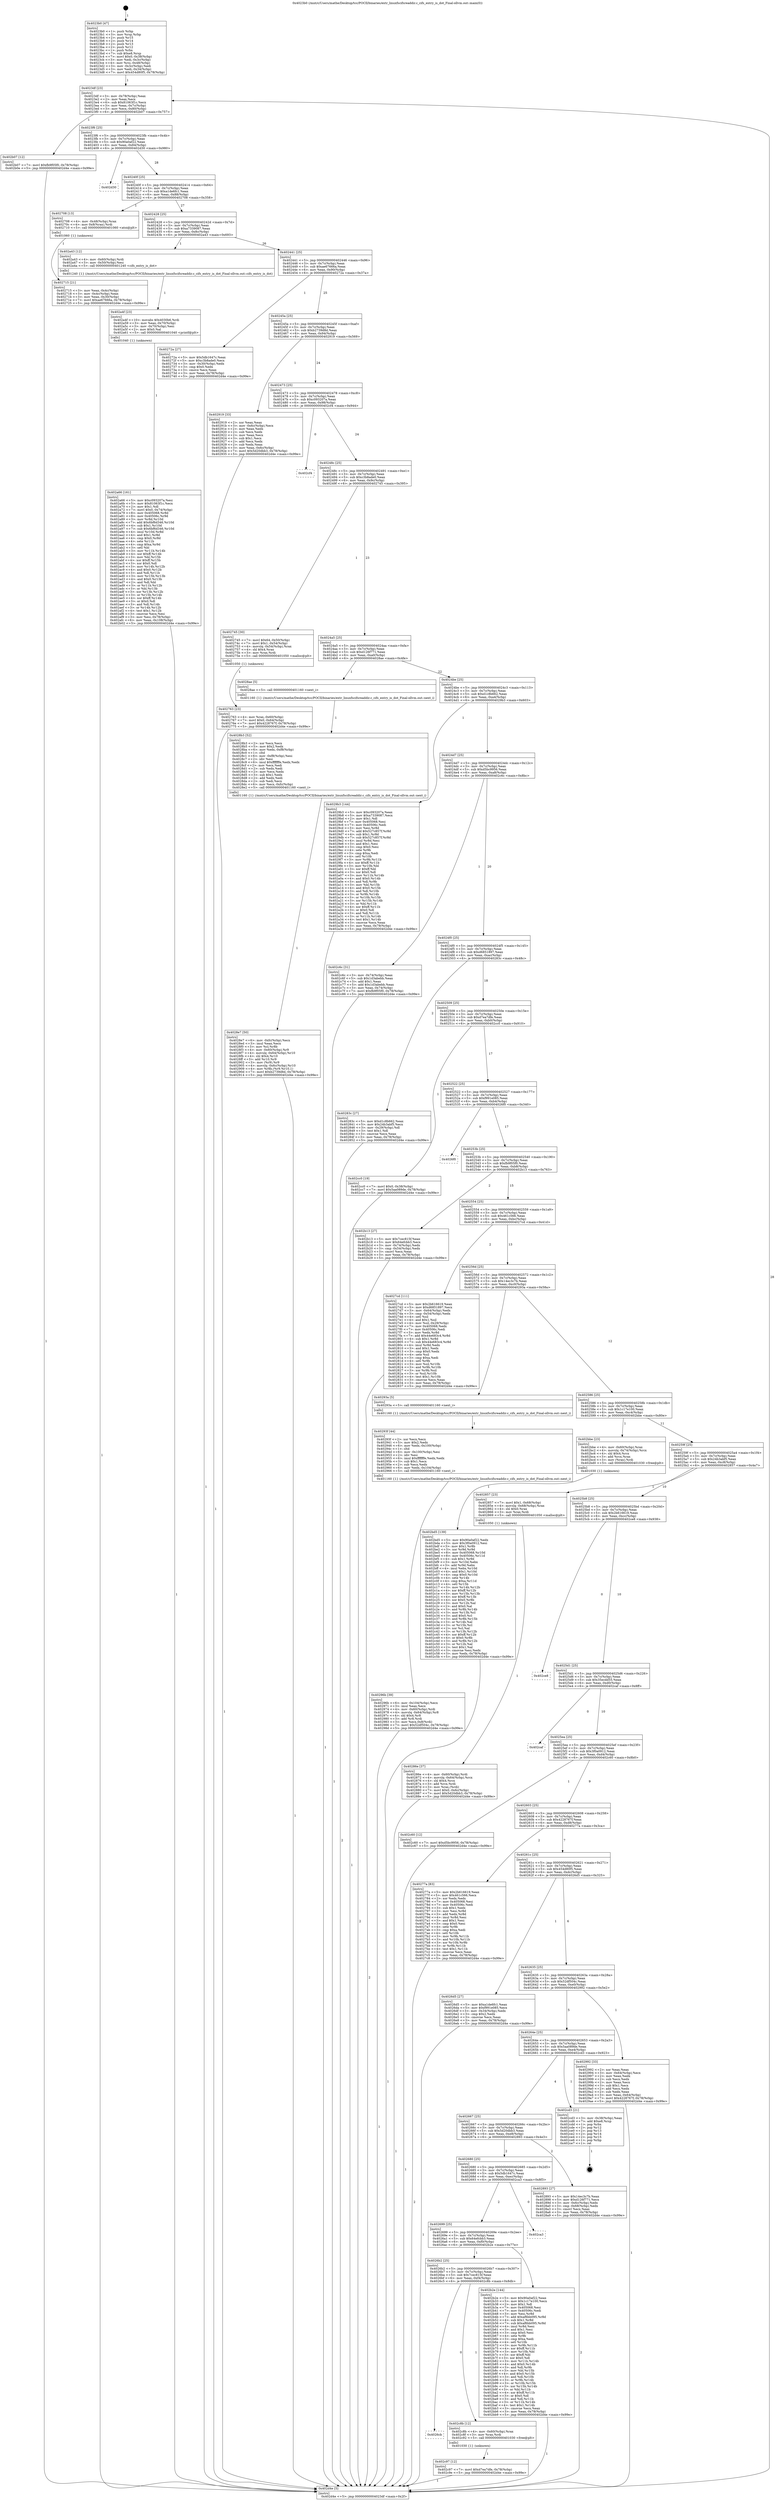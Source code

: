 digraph "0x4023b0" {
  label = "0x4023b0 (/mnt/c/Users/mathe/Desktop/tcc/POCII/binaries/extr_linuxfscifsreaddir.c_cifs_entry_is_dot_Final-ollvm.out::main(0))"
  labelloc = "t"
  node[shape=record]

  Entry [label="",width=0.3,height=0.3,shape=circle,fillcolor=black,style=filled]
  "0x4023df" [label="{
     0x4023df [23]\l
     | [instrs]\l
     &nbsp;&nbsp;0x4023df \<+3\>: mov -0x78(%rbp),%eax\l
     &nbsp;&nbsp;0x4023e2 \<+2\>: mov %eax,%ecx\l
     &nbsp;&nbsp;0x4023e4 \<+6\>: sub $0x81063f1c,%ecx\l
     &nbsp;&nbsp;0x4023ea \<+3\>: mov %eax,-0x7c(%rbp)\l
     &nbsp;&nbsp;0x4023ed \<+3\>: mov %ecx,-0x80(%rbp)\l
     &nbsp;&nbsp;0x4023f0 \<+6\>: je 0000000000402b07 \<main+0x757\>\l
  }"]
  "0x402b07" [label="{
     0x402b07 [12]\l
     | [instrs]\l
     &nbsp;&nbsp;0x402b07 \<+7\>: movl $0xfb9f05f0,-0x78(%rbp)\l
     &nbsp;&nbsp;0x402b0e \<+5\>: jmp 0000000000402d4e \<main+0x99e\>\l
  }"]
  "0x4023f6" [label="{
     0x4023f6 [25]\l
     | [instrs]\l
     &nbsp;&nbsp;0x4023f6 \<+5\>: jmp 00000000004023fb \<main+0x4b\>\l
     &nbsp;&nbsp;0x4023fb \<+3\>: mov -0x7c(%rbp),%eax\l
     &nbsp;&nbsp;0x4023fe \<+5\>: sub $0x90a0af22,%eax\l
     &nbsp;&nbsp;0x402403 \<+6\>: mov %eax,-0x84(%rbp)\l
     &nbsp;&nbsp;0x402409 \<+6\>: je 0000000000402d30 \<main+0x980\>\l
  }"]
  Exit [label="",width=0.3,height=0.3,shape=circle,fillcolor=black,style=filled,peripheries=2]
  "0x402d30" [label="{
     0x402d30\l
  }", style=dashed]
  "0x40240f" [label="{
     0x40240f [25]\l
     | [instrs]\l
     &nbsp;&nbsp;0x40240f \<+5\>: jmp 0000000000402414 \<main+0x64\>\l
     &nbsp;&nbsp;0x402414 \<+3\>: mov -0x7c(%rbp),%eax\l
     &nbsp;&nbsp;0x402417 \<+5\>: sub $0xa1de6fc1,%eax\l
     &nbsp;&nbsp;0x40241c \<+6\>: mov %eax,-0x88(%rbp)\l
     &nbsp;&nbsp;0x402422 \<+6\>: je 0000000000402708 \<main+0x358\>\l
  }"]
  "0x402c97" [label="{
     0x402c97 [12]\l
     | [instrs]\l
     &nbsp;&nbsp;0x402c97 \<+7\>: movl $0xd7ea7dfe,-0x78(%rbp)\l
     &nbsp;&nbsp;0x402c9e \<+5\>: jmp 0000000000402d4e \<main+0x99e\>\l
  }"]
  "0x402708" [label="{
     0x402708 [13]\l
     | [instrs]\l
     &nbsp;&nbsp;0x402708 \<+4\>: mov -0x48(%rbp),%rax\l
     &nbsp;&nbsp;0x40270c \<+4\>: mov 0x8(%rax),%rdi\l
     &nbsp;&nbsp;0x402710 \<+5\>: call 0000000000401060 \<atoi@plt\>\l
     | [calls]\l
     &nbsp;&nbsp;0x401060 \{1\} (unknown)\l
  }"]
  "0x402428" [label="{
     0x402428 [25]\l
     | [instrs]\l
     &nbsp;&nbsp;0x402428 \<+5\>: jmp 000000000040242d \<main+0x7d\>\l
     &nbsp;&nbsp;0x40242d \<+3\>: mov -0x7c(%rbp),%eax\l
     &nbsp;&nbsp;0x402430 \<+5\>: sub $0xa7339087,%eax\l
     &nbsp;&nbsp;0x402435 \<+6\>: mov %eax,-0x8c(%rbp)\l
     &nbsp;&nbsp;0x40243b \<+6\>: je 0000000000402a43 \<main+0x693\>\l
  }"]
  "0x4026cb" [label="{
     0x4026cb\l
  }", style=dashed]
  "0x402a43" [label="{
     0x402a43 [12]\l
     | [instrs]\l
     &nbsp;&nbsp;0x402a43 \<+4\>: mov -0x60(%rbp),%rdi\l
     &nbsp;&nbsp;0x402a47 \<+3\>: mov -0x50(%rbp),%esi\l
     &nbsp;&nbsp;0x402a4a \<+5\>: call 0000000000401240 \<cifs_entry_is_dot\>\l
     | [calls]\l
     &nbsp;&nbsp;0x401240 \{1\} (/mnt/c/Users/mathe/Desktop/tcc/POCII/binaries/extr_linuxfscifsreaddir.c_cifs_entry_is_dot_Final-ollvm.out::cifs_entry_is_dot)\l
  }"]
  "0x402441" [label="{
     0x402441 [25]\l
     | [instrs]\l
     &nbsp;&nbsp;0x402441 \<+5\>: jmp 0000000000402446 \<main+0x96\>\l
     &nbsp;&nbsp;0x402446 \<+3\>: mov -0x7c(%rbp),%eax\l
     &nbsp;&nbsp;0x402449 \<+5\>: sub $0xae67666a,%eax\l
     &nbsp;&nbsp;0x40244e \<+6\>: mov %eax,-0x90(%rbp)\l
     &nbsp;&nbsp;0x402454 \<+6\>: je 000000000040272a \<main+0x37a\>\l
  }"]
  "0x402c8b" [label="{
     0x402c8b [12]\l
     | [instrs]\l
     &nbsp;&nbsp;0x402c8b \<+4\>: mov -0x60(%rbp),%rax\l
     &nbsp;&nbsp;0x402c8f \<+3\>: mov %rax,%rdi\l
     &nbsp;&nbsp;0x402c92 \<+5\>: call 0000000000401030 \<free@plt\>\l
     | [calls]\l
     &nbsp;&nbsp;0x401030 \{1\} (unknown)\l
  }"]
  "0x40272a" [label="{
     0x40272a [27]\l
     | [instrs]\l
     &nbsp;&nbsp;0x40272a \<+5\>: mov $0x5db1647c,%eax\l
     &nbsp;&nbsp;0x40272f \<+5\>: mov $0xc3b8ade0,%ecx\l
     &nbsp;&nbsp;0x402734 \<+3\>: mov -0x30(%rbp),%edx\l
     &nbsp;&nbsp;0x402737 \<+3\>: cmp $0x0,%edx\l
     &nbsp;&nbsp;0x40273a \<+3\>: cmove %ecx,%eax\l
     &nbsp;&nbsp;0x40273d \<+3\>: mov %eax,-0x78(%rbp)\l
     &nbsp;&nbsp;0x402740 \<+5\>: jmp 0000000000402d4e \<main+0x99e\>\l
  }"]
  "0x40245a" [label="{
     0x40245a [25]\l
     | [instrs]\l
     &nbsp;&nbsp;0x40245a \<+5\>: jmp 000000000040245f \<main+0xaf\>\l
     &nbsp;&nbsp;0x40245f \<+3\>: mov -0x7c(%rbp),%eax\l
     &nbsp;&nbsp;0x402462 \<+5\>: sub $0xb2739d8d,%eax\l
     &nbsp;&nbsp;0x402467 \<+6\>: mov %eax,-0x94(%rbp)\l
     &nbsp;&nbsp;0x40246d \<+6\>: je 0000000000402919 \<main+0x569\>\l
  }"]
  "0x402bd5" [label="{
     0x402bd5 [139]\l
     | [instrs]\l
     &nbsp;&nbsp;0x402bd5 \<+5\>: mov $0x90a0af22,%edx\l
     &nbsp;&nbsp;0x402bda \<+5\>: mov $0x3f0a0912,%esi\l
     &nbsp;&nbsp;0x402bdf \<+3\>: mov $0x1,%r8b\l
     &nbsp;&nbsp;0x402be2 \<+3\>: xor %r9d,%r9d\l
     &nbsp;&nbsp;0x402be5 \<+8\>: mov 0x405068,%r10d\l
     &nbsp;&nbsp;0x402bed \<+8\>: mov 0x40506c,%r11d\l
     &nbsp;&nbsp;0x402bf5 \<+4\>: sub $0x1,%r9d\l
     &nbsp;&nbsp;0x402bf9 \<+3\>: mov %r10d,%ebx\l
     &nbsp;&nbsp;0x402bfc \<+3\>: add %r9d,%ebx\l
     &nbsp;&nbsp;0x402bff \<+4\>: imul %ebx,%r10d\l
     &nbsp;&nbsp;0x402c03 \<+4\>: and $0x1,%r10d\l
     &nbsp;&nbsp;0x402c07 \<+4\>: cmp $0x0,%r10d\l
     &nbsp;&nbsp;0x402c0b \<+4\>: sete %r14b\l
     &nbsp;&nbsp;0x402c0f \<+4\>: cmp $0xa,%r11d\l
     &nbsp;&nbsp;0x402c13 \<+4\>: setl %r15b\l
     &nbsp;&nbsp;0x402c17 \<+3\>: mov %r14b,%r12b\l
     &nbsp;&nbsp;0x402c1a \<+4\>: xor $0xff,%r12b\l
     &nbsp;&nbsp;0x402c1e \<+3\>: mov %r15b,%r13b\l
     &nbsp;&nbsp;0x402c21 \<+4\>: xor $0xff,%r13b\l
     &nbsp;&nbsp;0x402c25 \<+4\>: xor $0x0,%r8b\l
     &nbsp;&nbsp;0x402c29 \<+3\>: mov %r12b,%al\l
     &nbsp;&nbsp;0x402c2c \<+2\>: and $0x0,%al\l
     &nbsp;&nbsp;0x402c2e \<+3\>: and %r8b,%r14b\l
     &nbsp;&nbsp;0x402c31 \<+3\>: mov %r13b,%cl\l
     &nbsp;&nbsp;0x402c34 \<+3\>: and $0x0,%cl\l
     &nbsp;&nbsp;0x402c37 \<+3\>: and %r8b,%r15b\l
     &nbsp;&nbsp;0x402c3a \<+3\>: or %r14b,%al\l
     &nbsp;&nbsp;0x402c3d \<+3\>: or %r15b,%cl\l
     &nbsp;&nbsp;0x402c40 \<+2\>: xor %cl,%al\l
     &nbsp;&nbsp;0x402c42 \<+3\>: or %r13b,%r12b\l
     &nbsp;&nbsp;0x402c45 \<+4\>: xor $0xff,%r12b\l
     &nbsp;&nbsp;0x402c49 \<+4\>: or $0x0,%r8b\l
     &nbsp;&nbsp;0x402c4d \<+3\>: and %r8b,%r12b\l
     &nbsp;&nbsp;0x402c50 \<+3\>: or %r12b,%al\l
     &nbsp;&nbsp;0x402c53 \<+2\>: test $0x1,%al\l
     &nbsp;&nbsp;0x402c55 \<+3\>: cmovne %esi,%edx\l
     &nbsp;&nbsp;0x402c58 \<+3\>: mov %edx,-0x78(%rbp)\l
     &nbsp;&nbsp;0x402c5b \<+5\>: jmp 0000000000402d4e \<main+0x99e\>\l
  }"]
  "0x402919" [label="{
     0x402919 [33]\l
     | [instrs]\l
     &nbsp;&nbsp;0x402919 \<+2\>: xor %eax,%eax\l
     &nbsp;&nbsp;0x40291b \<+3\>: mov -0x6c(%rbp),%ecx\l
     &nbsp;&nbsp;0x40291e \<+2\>: mov %eax,%edx\l
     &nbsp;&nbsp;0x402920 \<+2\>: sub %ecx,%edx\l
     &nbsp;&nbsp;0x402922 \<+2\>: mov %eax,%ecx\l
     &nbsp;&nbsp;0x402924 \<+3\>: sub $0x1,%ecx\l
     &nbsp;&nbsp;0x402927 \<+2\>: add %ecx,%edx\l
     &nbsp;&nbsp;0x402929 \<+2\>: sub %edx,%eax\l
     &nbsp;&nbsp;0x40292b \<+3\>: mov %eax,-0x6c(%rbp)\l
     &nbsp;&nbsp;0x40292e \<+7\>: movl $0x5d20dbb3,-0x78(%rbp)\l
     &nbsp;&nbsp;0x402935 \<+5\>: jmp 0000000000402d4e \<main+0x99e\>\l
  }"]
  "0x402473" [label="{
     0x402473 [25]\l
     | [instrs]\l
     &nbsp;&nbsp;0x402473 \<+5\>: jmp 0000000000402478 \<main+0xc8\>\l
     &nbsp;&nbsp;0x402478 \<+3\>: mov -0x7c(%rbp),%eax\l
     &nbsp;&nbsp;0x40247b \<+5\>: sub $0xc093207a,%eax\l
     &nbsp;&nbsp;0x402480 \<+6\>: mov %eax,-0x98(%rbp)\l
     &nbsp;&nbsp;0x402486 \<+6\>: je 0000000000402cf4 \<main+0x944\>\l
  }"]
  "0x4026b2" [label="{
     0x4026b2 [25]\l
     | [instrs]\l
     &nbsp;&nbsp;0x4026b2 \<+5\>: jmp 00000000004026b7 \<main+0x307\>\l
     &nbsp;&nbsp;0x4026b7 \<+3\>: mov -0x7c(%rbp),%eax\l
     &nbsp;&nbsp;0x4026ba \<+5\>: sub $0x7cec815f,%eax\l
     &nbsp;&nbsp;0x4026bf \<+6\>: mov %eax,-0xf4(%rbp)\l
     &nbsp;&nbsp;0x4026c5 \<+6\>: je 0000000000402c8b \<main+0x8db\>\l
  }"]
  "0x402cf4" [label="{
     0x402cf4\l
  }", style=dashed]
  "0x40248c" [label="{
     0x40248c [25]\l
     | [instrs]\l
     &nbsp;&nbsp;0x40248c \<+5\>: jmp 0000000000402491 \<main+0xe1\>\l
     &nbsp;&nbsp;0x402491 \<+3\>: mov -0x7c(%rbp),%eax\l
     &nbsp;&nbsp;0x402494 \<+5\>: sub $0xc3b8ade0,%eax\l
     &nbsp;&nbsp;0x402499 \<+6\>: mov %eax,-0x9c(%rbp)\l
     &nbsp;&nbsp;0x40249f \<+6\>: je 0000000000402745 \<main+0x395\>\l
  }"]
  "0x402b2e" [label="{
     0x402b2e [144]\l
     | [instrs]\l
     &nbsp;&nbsp;0x402b2e \<+5\>: mov $0x90a0af22,%eax\l
     &nbsp;&nbsp;0x402b33 \<+5\>: mov $0x1c17e100,%ecx\l
     &nbsp;&nbsp;0x402b38 \<+2\>: mov $0x1,%dl\l
     &nbsp;&nbsp;0x402b3a \<+7\>: mov 0x405068,%esi\l
     &nbsp;&nbsp;0x402b41 \<+7\>: mov 0x40506c,%edi\l
     &nbsp;&nbsp;0x402b48 \<+3\>: mov %esi,%r8d\l
     &nbsp;&nbsp;0x402b4b \<+7\>: add $0xaf6bb095,%r8d\l
     &nbsp;&nbsp;0x402b52 \<+4\>: sub $0x1,%r8d\l
     &nbsp;&nbsp;0x402b56 \<+7\>: sub $0xaf6bb095,%r8d\l
     &nbsp;&nbsp;0x402b5d \<+4\>: imul %r8d,%esi\l
     &nbsp;&nbsp;0x402b61 \<+3\>: and $0x1,%esi\l
     &nbsp;&nbsp;0x402b64 \<+3\>: cmp $0x0,%esi\l
     &nbsp;&nbsp;0x402b67 \<+4\>: sete %r9b\l
     &nbsp;&nbsp;0x402b6b \<+3\>: cmp $0xa,%edi\l
     &nbsp;&nbsp;0x402b6e \<+4\>: setl %r10b\l
     &nbsp;&nbsp;0x402b72 \<+3\>: mov %r9b,%r11b\l
     &nbsp;&nbsp;0x402b75 \<+4\>: xor $0xff,%r11b\l
     &nbsp;&nbsp;0x402b79 \<+3\>: mov %r10b,%bl\l
     &nbsp;&nbsp;0x402b7c \<+3\>: xor $0xff,%bl\l
     &nbsp;&nbsp;0x402b7f \<+3\>: xor $0x0,%dl\l
     &nbsp;&nbsp;0x402b82 \<+3\>: mov %r11b,%r14b\l
     &nbsp;&nbsp;0x402b85 \<+4\>: and $0x0,%r14b\l
     &nbsp;&nbsp;0x402b89 \<+3\>: and %dl,%r9b\l
     &nbsp;&nbsp;0x402b8c \<+3\>: mov %bl,%r15b\l
     &nbsp;&nbsp;0x402b8f \<+4\>: and $0x0,%r15b\l
     &nbsp;&nbsp;0x402b93 \<+3\>: and %dl,%r10b\l
     &nbsp;&nbsp;0x402b96 \<+3\>: or %r9b,%r14b\l
     &nbsp;&nbsp;0x402b99 \<+3\>: or %r10b,%r15b\l
     &nbsp;&nbsp;0x402b9c \<+3\>: xor %r15b,%r14b\l
     &nbsp;&nbsp;0x402b9f \<+3\>: or %bl,%r11b\l
     &nbsp;&nbsp;0x402ba2 \<+4\>: xor $0xff,%r11b\l
     &nbsp;&nbsp;0x402ba6 \<+3\>: or $0x0,%dl\l
     &nbsp;&nbsp;0x402ba9 \<+3\>: and %dl,%r11b\l
     &nbsp;&nbsp;0x402bac \<+3\>: or %r11b,%r14b\l
     &nbsp;&nbsp;0x402baf \<+4\>: test $0x1,%r14b\l
     &nbsp;&nbsp;0x402bb3 \<+3\>: cmovne %ecx,%eax\l
     &nbsp;&nbsp;0x402bb6 \<+3\>: mov %eax,-0x78(%rbp)\l
     &nbsp;&nbsp;0x402bb9 \<+5\>: jmp 0000000000402d4e \<main+0x99e\>\l
  }"]
  "0x402745" [label="{
     0x402745 [30]\l
     | [instrs]\l
     &nbsp;&nbsp;0x402745 \<+7\>: movl $0x64,-0x50(%rbp)\l
     &nbsp;&nbsp;0x40274c \<+7\>: movl $0x1,-0x54(%rbp)\l
     &nbsp;&nbsp;0x402753 \<+4\>: movslq -0x54(%rbp),%rax\l
     &nbsp;&nbsp;0x402757 \<+4\>: shl $0x4,%rax\l
     &nbsp;&nbsp;0x40275b \<+3\>: mov %rax,%rdi\l
     &nbsp;&nbsp;0x40275e \<+5\>: call 0000000000401050 \<malloc@plt\>\l
     | [calls]\l
     &nbsp;&nbsp;0x401050 \{1\} (unknown)\l
  }"]
  "0x4024a5" [label="{
     0x4024a5 [25]\l
     | [instrs]\l
     &nbsp;&nbsp;0x4024a5 \<+5\>: jmp 00000000004024aa \<main+0xfa\>\l
     &nbsp;&nbsp;0x4024aa \<+3\>: mov -0x7c(%rbp),%eax\l
     &nbsp;&nbsp;0x4024ad \<+5\>: sub $0xd126f771,%eax\l
     &nbsp;&nbsp;0x4024b2 \<+6\>: mov %eax,-0xa0(%rbp)\l
     &nbsp;&nbsp;0x4024b8 \<+6\>: je 00000000004028ae \<main+0x4fe\>\l
  }"]
  "0x402699" [label="{
     0x402699 [25]\l
     | [instrs]\l
     &nbsp;&nbsp;0x402699 \<+5\>: jmp 000000000040269e \<main+0x2ee\>\l
     &nbsp;&nbsp;0x40269e \<+3\>: mov -0x7c(%rbp),%eax\l
     &nbsp;&nbsp;0x4026a1 \<+5\>: sub $0x64efcbb3,%eax\l
     &nbsp;&nbsp;0x4026a6 \<+6\>: mov %eax,-0xf0(%rbp)\l
     &nbsp;&nbsp;0x4026ac \<+6\>: je 0000000000402b2e \<main+0x77e\>\l
  }"]
  "0x4028ae" [label="{
     0x4028ae [5]\l
     | [instrs]\l
     &nbsp;&nbsp;0x4028ae \<+5\>: call 0000000000401160 \<next_i\>\l
     | [calls]\l
     &nbsp;&nbsp;0x401160 \{1\} (/mnt/c/Users/mathe/Desktop/tcc/POCII/binaries/extr_linuxfscifsreaddir.c_cifs_entry_is_dot_Final-ollvm.out::next_i)\l
  }"]
  "0x4024be" [label="{
     0x4024be [25]\l
     | [instrs]\l
     &nbsp;&nbsp;0x4024be \<+5\>: jmp 00000000004024c3 \<main+0x113\>\l
     &nbsp;&nbsp;0x4024c3 \<+3\>: mov -0x7c(%rbp),%eax\l
     &nbsp;&nbsp;0x4024c6 \<+5\>: sub $0xd1c8b662,%eax\l
     &nbsp;&nbsp;0x4024cb \<+6\>: mov %eax,-0xa4(%rbp)\l
     &nbsp;&nbsp;0x4024d1 \<+6\>: je 00000000004029b3 \<main+0x603\>\l
  }"]
  "0x402ca3" [label="{
     0x402ca3\l
  }", style=dashed]
  "0x4029b3" [label="{
     0x4029b3 [144]\l
     | [instrs]\l
     &nbsp;&nbsp;0x4029b3 \<+5\>: mov $0xc093207a,%eax\l
     &nbsp;&nbsp;0x4029b8 \<+5\>: mov $0xa7339087,%ecx\l
     &nbsp;&nbsp;0x4029bd \<+2\>: mov $0x1,%dl\l
     &nbsp;&nbsp;0x4029bf \<+7\>: mov 0x405068,%esi\l
     &nbsp;&nbsp;0x4029c6 \<+7\>: mov 0x40506c,%edi\l
     &nbsp;&nbsp;0x4029cd \<+3\>: mov %esi,%r8d\l
     &nbsp;&nbsp;0x4029d0 \<+7\>: add $0x527c857f,%r8d\l
     &nbsp;&nbsp;0x4029d7 \<+4\>: sub $0x1,%r8d\l
     &nbsp;&nbsp;0x4029db \<+7\>: sub $0x527c857f,%r8d\l
     &nbsp;&nbsp;0x4029e2 \<+4\>: imul %r8d,%esi\l
     &nbsp;&nbsp;0x4029e6 \<+3\>: and $0x1,%esi\l
     &nbsp;&nbsp;0x4029e9 \<+3\>: cmp $0x0,%esi\l
     &nbsp;&nbsp;0x4029ec \<+4\>: sete %r9b\l
     &nbsp;&nbsp;0x4029f0 \<+3\>: cmp $0xa,%edi\l
     &nbsp;&nbsp;0x4029f3 \<+4\>: setl %r10b\l
     &nbsp;&nbsp;0x4029f7 \<+3\>: mov %r9b,%r11b\l
     &nbsp;&nbsp;0x4029fa \<+4\>: xor $0xff,%r11b\l
     &nbsp;&nbsp;0x4029fe \<+3\>: mov %r10b,%bl\l
     &nbsp;&nbsp;0x402a01 \<+3\>: xor $0xff,%bl\l
     &nbsp;&nbsp;0x402a04 \<+3\>: xor $0x0,%dl\l
     &nbsp;&nbsp;0x402a07 \<+3\>: mov %r11b,%r14b\l
     &nbsp;&nbsp;0x402a0a \<+4\>: and $0x0,%r14b\l
     &nbsp;&nbsp;0x402a0e \<+3\>: and %dl,%r9b\l
     &nbsp;&nbsp;0x402a11 \<+3\>: mov %bl,%r15b\l
     &nbsp;&nbsp;0x402a14 \<+4\>: and $0x0,%r15b\l
     &nbsp;&nbsp;0x402a18 \<+3\>: and %dl,%r10b\l
     &nbsp;&nbsp;0x402a1b \<+3\>: or %r9b,%r14b\l
     &nbsp;&nbsp;0x402a1e \<+3\>: or %r10b,%r15b\l
     &nbsp;&nbsp;0x402a21 \<+3\>: xor %r15b,%r14b\l
     &nbsp;&nbsp;0x402a24 \<+3\>: or %bl,%r11b\l
     &nbsp;&nbsp;0x402a27 \<+4\>: xor $0xff,%r11b\l
     &nbsp;&nbsp;0x402a2b \<+3\>: or $0x0,%dl\l
     &nbsp;&nbsp;0x402a2e \<+3\>: and %dl,%r11b\l
     &nbsp;&nbsp;0x402a31 \<+3\>: or %r11b,%r14b\l
     &nbsp;&nbsp;0x402a34 \<+4\>: test $0x1,%r14b\l
     &nbsp;&nbsp;0x402a38 \<+3\>: cmovne %ecx,%eax\l
     &nbsp;&nbsp;0x402a3b \<+3\>: mov %eax,-0x78(%rbp)\l
     &nbsp;&nbsp;0x402a3e \<+5\>: jmp 0000000000402d4e \<main+0x99e\>\l
  }"]
  "0x4024d7" [label="{
     0x4024d7 [25]\l
     | [instrs]\l
     &nbsp;&nbsp;0x4024d7 \<+5\>: jmp 00000000004024dc \<main+0x12c\>\l
     &nbsp;&nbsp;0x4024dc \<+3\>: mov -0x7c(%rbp),%eax\l
     &nbsp;&nbsp;0x4024df \<+5\>: sub $0xd5bc9956,%eax\l
     &nbsp;&nbsp;0x4024e4 \<+6\>: mov %eax,-0xa8(%rbp)\l
     &nbsp;&nbsp;0x4024ea \<+6\>: je 0000000000402c6c \<main+0x8bc\>\l
  }"]
  "0x402a66" [label="{
     0x402a66 [161]\l
     | [instrs]\l
     &nbsp;&nbsp;0x402a66 \<+5\>: mov $0xc093207a,%esi\l
     &nbsp;&nbsp;0x402a6b \<+5\>: mov $0x81063f1c,%ecx\l
     &nbsp;&nbsp;0x402a70 \<+2\>: mov $0x1,%dl\l
     &nbsp;&nbsp;0x402a72 \<+7\>: movl $0x0,-0x74(%rbp)\l
     &nbsp;&nbsp;0x402a79 \<+8\>: mov 0x405068,%r8d\l
     &nbsp;&nbsp;0x402a81 \<+8\>: mov 0x40506c,%r9d\l
     &nbsp;&nbsp;0x402a89 \<+3\>: mov %r8d,%r10d\l
     &nbsp;&nbsp;0x402a8c \<+7\>: add $0x6bf6d346,%r10d\l
     &nbsp;&nbsp;0x402a93 \<+4\>: sub $0x1,%r10d\l
     &nbsp;&nbsp;0x402a97 \<+7\>: sub $0x6bf6d346,%r10d\l
     &nbsp;&nbsp;0x402a9e \<+4\>: imul %r10d,%r8d\l
     &nbsp;&nbsp;0x402aa2 \<+4\>: and $0x1,%r8d\l
     &nbsp;&nbsp;0x402aa6 \<+4\>: cmp $0x0,%r8d\l
     &nbsp;&nbsp;0x402aaa \<+4\>: sete %r11b\l
     &nbsp;&nbsp;0x402aae \<+4\>: cmp $0xa,%r9d\l
     &nbsp;&nbsp;0x402ab2 \<+3\>: setl %bl\l
     &nbsp;&nbsp;0x402ab5 \<+3\>: mov %r11b,%r14b\l
     &nbsp;&nbsp;0x402ab8 \<+4\>: xor $0xff,%r14b\l
     &nbsp;&nbsp;0x402abc \<+3\>: mov %bl,%r15b\l
     &nbsp;&nbsp;0x402abf \<+4\>: xor $0xff,%r15b\l
     &nbsp;&nbsp;0x402ac3 \<+3\>: xor $0x0,%dl\l
     &nbsp;&nbsp;0x402ac6 \<+3\>: mov %r14b,%r12b\l
     &nbsp;&nbsp;0x402ac9 \<+4\>: and $0x0,%r12b\l
     &nbsp;&nbsp;0x402acd \<+3\>: and %dl,%r11b\l
     &nbsp;&nbsp;0x402ad0 \<+3\>: mov %r15b,%r13b\l
     &nbsp;&nbsp;0x402ad3 \<+4\>: and $0x0,%r13b\l
     &nbsp;&nbsp;0x402ad7 \<+2\>: and %dl,%bl\l
     &nbsp;&nbsp;0x402ad9 \<+3\>: or %r11b,%r12b\l
     &nbsp;&nbsp;0x402adc \<+3\>: or %bl,%r13b\l
     &nbsp;&nbsp;0x402adf \<+3\>: xor %r13b,%r12b\l
     &nbsp;&nbsp;0x402ae2 \<+3\>: or %r15b,%r14b\l
     &nbsp;&nbsp;0x402ae5 \<+4\>: xor $0xff,%r14b\l
     &nbsp;&nbsp;0x402ae9 \<+3\>: or $0x0,%dl\l
     &nbsp;&nbsp;0x402aec \<+3\>: and %dl,%r14b\l
     &nbsp;&nbsp;0x402aef \<+3\>: or %r14b,%r12b\l
     &nbsp;&nbsp;0x402af2 \<+4\>: test $0x1,%r12b\l
     &nbsp;&nbsp;0x402af6 \<+3\>: cmovne %ecx,%esi\l
     &nbsp;&nbsp;0x402af9 \<+3\>: mov %esi,-0x78(%rbp)\l
     &nbsp;&nbsp;0x402afc \<+6\>: mov %eax,-0x108(%rbp)\l
     &nbsp;&nbsp;0x402b02 \<+5\>: jmp 0000000000402d4e \<main+0x99e\>\l
  }"]
  "0x402c6c" [label="{
     0x402c6c [31]\l
     | [instrs]\l
     &nbsp;&nbsp;0x402c6c \<+3\>: mov -0x74(%rbp),%eax\l
     &nbsp;&nbsp;0x402c6f \<+5\>: sub $0x1d3abebb,%eax\l
     &nbsp;&nbsp;0x402c74 \<+3\>: add $0x1,%eax\l
     &nbsp;&nbsp;0x402c77 \<+5\>: add $0x1d3abebb,%eax\l
     &nbsp;&nbsp;0x402c7c \<+3\>: mov %eax,-0x74(%rbp)\l
     &nbsp;&nbsp;0x402c7f \<+7\>: movl $0xfb9f05f0,-0x78(%rbp)\l
     &nbsp;&nbsp;0x402c86 \<+5\>: jmp 0000000000402d4e \<main+0x99e\>\l
  }"]
  "0x4024f0" [label="{
     0x4024f0 [25]\l
     | [instrs]\l
     &nbsp;&nbsp;0x4024f0 \<+5\>: jmp 00000000004024f5 \<main+0x145\>\l
     &nbsp;&nbsp;0x4024f5 \<+3\>: mov -0x7c(%rbp),%eax\l
     &nbsp;&nbsp;0x4024f8 \<+5\>: sub $0xd6851897,%eax\l
     &nbsp;&nbsp;0x4024fd \<+6\>: mov %eax,-0xac(%rbp)\l
     &nbsp;&nbsp;0x402503 \<+6\>: je 000000000040283c \<main+0x48c\>\l
  }"]
  "0x402a4f" [label="{
     0x402a4f [23]\l
     | [instrs]\l
     &nbsp;&nbsp;0x402a4f \<+10\>: movabs $0x4030b6,%rdi\l
     &nbsp;&nbsp;0x402a59 \<+3\>: mov %eax,-0x70(%rbp)\l
     &nbsp;&nbsp;0x402a5c \<+3\>: mov -0x70(%rbp),%esi\l
     &nbsp;&nbsp;0x402a5f \<+2\>: mov $0x0,%al\l
     &nbsp;&nbsp;0x402a61 \<+5\>: call 0000000000401040 \<printf@plt\>\l
     | [calls]\l
     &nbsp;&nbsp;0x401040 \{1\} (unknown)\l
  }"]
  "0x40283c" [label="{
     0x40283c [27]\l
     | [instrs]\l
     &nbsp;&nbsp;0x40283c \<+5\>: mov $0xd1c8b662,%eax\l
     &nbsp;&nbsp;0x402841 \<+5\>: mov $0x24b3abf5,%ecx\l
     &nbsp;&nbsp;0x402846 \<+3\>: mov -0x29(%rbp),%dl\l
     &nbsp;&nbsp;0x402849 \<+3\>: test $0x1,%dl\l
     &nbsp;&nbsp;0x40284c \<+3\>: cmovne %ecx,%eax\l
     &nbsp;&nbsp;0x40284f \<+3\>: mov %eax,-0x78(%rbp)\l
     &nbsp;&nbsp;0x402852 \<+5\>: jmp 0000000000402d4e \<main+0x99e\>\l
  }"]
  "0x402509" [label="{
     0x402509 [25]\l
     | [instrs]\l
     &nbsp;&nbsp;0x402509 \<+5\>: jmp 000000000040250e \<main+0x15e\>\l
     &nbsp;&nbsp;0x40250e \<+3\>: mov -0x7c(%rbp),%eax\l
     &nbsp;&nbsp;0x402511 \<+5\>: sub $0xd7ea7dfe,%eax\l
     &nbsp;&nbsp;0x402516 \<+6\>: mov %eax,-0xb0(%rbp)\l
     &nbsp;&nbsp;0x40251c \<+6\>: je 0000000000402cc0 \<main+0x910\>\l
  }"]
  "0x40296b" [label="{
     0x40296b [39]\l
     | [instrs]\l
     &nbsp;&nbsp;0x40296b \<+6\>: mov -0x104(%rbp),%ecx\l
     &nbsp;&nbsp;0x402971 \<+3\>: imul %eax,%ecx\l
     &nbsp;&nbsp;0x402974 \<+4\>: mov -0x60(%rbp),%rdi\l
     &nbsp;&nbsp;0x402978 \<+4\>: movslq -0x64(%rbp),%r8\l
     &nbsp;&nbsp;0x40297c \<+4\>: shl $0x4,%r8\l
     &nbsp;&nbsp;0x402980 \<+3\>: add %r8,%rdi\l
     &nbsp;&nbsp;0x402983 \<+3\>: mov %ecx,0x8(%rdi)\l
     &nbsp;&nbsp;0x402986 \<+7\>: movl $0x52df504c,-0x78(%rbp)\l
     &nbsp;&nbsp;0x40298d \<+5\>: jmp 0000000000402d4e \<main+0x99e\>\l
  }"]
  "0x402cc0" [label="{
     0x402cc0 [19]\l
     | [instrs]\l
     &nbsp;&nbsp;0x402cc0 \<+7\>: movl $0x0,-0x38(%rbp)\l
     &nbsp;&nbsp;0x402cc7 \<+7\>: movl $0x5aa089de,-0x78(%rbp)\l
     &nbsp;&nbsp;0x402cce \<+5\>: jmp 0000000000402d4e \<main+0x99e\>\l
  }"]
  "0x402522" [label="{
     0x402522 [25]\l
     | [instrs]\l
     &nbsp;&nbsp;0x402522 \<+5\>: jmp 0000000000402527 \<main+0x177\>\l
     &nbsp;&nbsp;0x402527 \<+3\>: mov -0x7c(%rbp),%eax\l
     &nbsp;&nbsp;0x40252a \<+5\>: sub $0xf991e085,%eax\l
     &nbsp;&nbsp;0x40252f \<+6\>: mov %eax,-0xb4(%rbp)\l
     &nbsp;&nbsp;0x402535 \<+6\>: je 00000000004026f0 \<main+0x340\>\l
  }"]
  "0x40293f" [label="{
     0x40293f [44]\l
     | [instrs]\l
     &nbsp;&nbsp;0x40293f \<+2\>: xor %ecx,%ecx\l
     &nbsp;&nbsp;0x402941 \<+5\>: mov $0x2,%edx\l
     &nbsp;&nbsp;0x402946 \<+6\>: mov %edx,-0x100(%rbp)\l
     &nbsp;&nbsp;0x40294c \<+1\>: cltd\l
     &nbsp;&nbsp;0x40294d \<+6\>: mov -0x100(%rbp),%esi\l
     &nbsp;&nbsp;0x402953 \<+2\>: idiv %esi\l
     &nbsp;&nbsp;0x402955 \<+6\>: imul $0xfffffffe,%edx,%edx\l
     &nbsp;&nbsp;0x40295b \<+3\>: sub $0x1,%ecx\l
     &nbsp;&nbsp;0x40295e \<+2\>: sub %ecx,%edx\l
     &nbsp;&nbsp;0x402960 \<+6\>: mov %edx,-0x104(%rbp)\l
     &nbsp;&nbsp;0x402966 \<+5\>: call 0000000000401160 \<next_i\>\l
     | [calls]\l
     &nbsp;&nbsp;0x401160 \{1\} (/mnt/c/Users/mathe/Desktop/tcc/POCII/binaries/extr_linuxfscifsreaddir.c_cifs_entry_is_dot_Final-ollvm.out::next_i)\l
  }"]
  "0x4026f0" [label="{
     0x4026f0\l
  }", style=dashed]
  "0x40253b" [label="{
     0x40253b [25]\l
     | [instrs]\l
     &nbsp;&nbsp;0x40253b \<+5\>: jmp 0000000000402540 \<main+0x190\>\l
     &nbsp;&nbsp;0x402540 \<+3\>: mov -0x7c(%rbp),%eax\l
     &nbsp;&nbsp;0x402543 \<+5\>: sub $0xfb9f05f0,%eax\l
     &nbsp;&nbsp;0x402548 \<+6\>: mov %eax,-0xb8(%rbp)\l
     &nbsp;&nbsp;0x40254e \<+6\>: je 0000000000402b13 \<main+0x763\>\l
  }"]
  "0x4028e7" [label="{
     0x4028e7 [50]\l
     | [instrs]\l
     &nbsp;&nbsp;0x4028e7 \<+6\>: mov -0xfc(%rbp),%ecx\l
     &nbsp;&nbsp;0x4028ed \<+3\>: imul %eax,%ecx\l
     &nbsp;&nbsp;0x4028f0 \<+3\>: mov %cl,%r8b\l
     &nbsp;&nbsp;0x4028f3 \<+4\>: mov -0x60(%rbp),%r9\l
     &nbsp;&nbsp;0x4028f7 \<+4\>: movslq -0x64(%rbp),%r10\l
     &nbsp;&nbsp;0x4028fb \<+4\>: shl $0x4,%r10\l
     &nbsp;&nbsp;0x4028ff \<+3\>: add %r10,%r9\l
     &nbsp;&nbsp;0x402902 \<+3\>: mov (%r9),%r9\l
     &nbsp;&nbsp;0x402905 \<+4\>: movslq -0x6c(%rbp),%r10\l
     &nbsp;&nbsp;0x402909 \<+4\>: mov %r8b,(%r9,%r10,1)\l
     &nbsp;&nbsp;0x40290d \<+7\>: movl $0xb2739d8d,-0x78(%rbp)\l
     &nbsp;&nbsp;0x402914 \<+5\>: jmp 0000000000402d4e \<main+0x99e\>\l
  }"]
  "0x402b13" [label="{
     0x402b13 [27]\l
     | [instrs]\l
     &nbsp;&nbsp;0x402b13 \<+5\>: mov $0x7cec815f,%eax\l
     &nbsp;&nbsp;0x402b18 \<+5\>: mov $0x64efcbb3,%ecx\l
     &nbsp;&nbsp;0x402b1d \<+3\>: mov -0x74(%rbp),%edx\l
     &nbsp;&nbsp;0x402b20 \<+3\>: cmp -0x54(%rbp),%edx\l
     &nbsp;&nbsp;0x402b23 \<+3\>: cmovl %ecx,%eax\l
     &nbsp;&nbsp;0x402b26 \<+3\>: mov %eax,-0x78(%rbp)\l
     &nbsp;&nbsp;0x402b29 \<+5\>: jmp 0000000000402d4e \<main+0x99e\>\l
  }"]
  "0x402554" [label="{
     0x402554 [25]\l
     | [instrs]\l
     &nbsp;&nbsp;0x402554 \<+5\>: jmp 0000000000402559 \<main+0x1a9\>\l
     &nbsp;&nbsp;0x402559 \<+3\>: mov -0x7c(%rbp),%eax\l
     &nbsp;&nbsp;0x40255c \<+5\>: sub $0x461c566,%eax\l
     &nbsp;&nbsp;0x402561 \<+6\>: mov %eax,-0xbc(%rbp)\l
     &nbsp;&nbsp;0x402567 \<+6\>: je 00000000004027cd \<main+0x41d\>\l
  }"]
  "0x4028b3" [label="{
     0x4028b3 [52]\l
     | [instrs]\l
     &nbsp;&nbsp;0x4028b3 \<+2\>: xor %ecx,%ecx\l
     &nbsp;&nbsp;0x4028b5 \<+5\>: mov $0x2,%edx\l
     &nbsp;&nbsp;0x4028ba \<+6\>: mov %edx,-0xf8(%rbp)\l
     &nbsp;&nbsp;0x4028c0 \<+1\>: cltd\l
     &nbsp;&nbsp;0x4028c1 \<+6\>: mov -0xf8(%rbp),%esi\l
     &nbsp;&nbsp;0x4028c7 \<+2\>: idiv %esi\l
     &nbsp;&nbsp;0x4028c9 \<+6\>: imul $0xfffffffe,%edx,%edx\l
     &nbsp;&nbsp;0x4028cf \<+2\>: mov %ecx,%edi\l
     &nbsp;&nbsp;0x4028d1 \<+2\>: sub %edx,%edi\l
     &nbsp;&nbsp;0x4028d3 \<+2\>: mov %ecx,%edx\l
     &nbsp;&nbsp;0x4028d5 \<+3\>: sub $0x1,%edx\l
     &nbsp;&nbsp;0x4028d8 \<+2\>: add %edx,%edi\l
     &nbsp;&nbsp;0x4028da \<+2\>: sub %edi,%ecx\l
     &nbsp;&nbsp;0x4028dc \<+6\>: mov %ecx,-0xfc(%rbp)\l
     &nbsp;&nbsp;0x4028e2 \<+5\>: call 0000000000401160 \<next_i\>\l
     | [calls]\l
     &nbsp;&nbsp;0x401160 \{1\} (/mnt/c/Users/mathe/Desktop/tcc/POCII/binaries/extr_linuxfscifsreaddir.c_cifs_entry_is_dot_Final-ollvm.out::next_i)\l
  }"]
  "0x4027cd" [label="{
     0x4027cd [111]\l
     | [instrs]\l
     &nbsp;&nbsp;0x4027cd \<+5\>: mov $0x2b616619,%eax\l
     &nbsp;&nbsp;0x4027d2 \<+5\>: mov $0xd6851897,%ecx\l
     &nbsp;&nbsp;0x4027d7 \<+3\>: mov -0x64(%rbp),%edx\l
     &nbsp;&nbsp;0x4027da \<+3\>: cmp -0x54(%rbp),%edx\l
     &nbsp;&nbsp;0x4027dd \<+4\>: setl %sil\l
     &nbsp;&nbsp;0x4027e1 \<+4\>: and $0x1,%sil\l
     &nbsp;&nbsp;0x4027e5 \<+4\>: mov %sil,-0x29(%rbp)\l
     &nbsp;&nbsp;0x4027e9 \<+7\>: mov 0x405068,%edx\l
     &nbsp;&nbsp;0x4027f0 \<+7\>: mov 0x40506c,%edi\l
     &nbsp;&nbsp;0x4027f7 \<+3\>: mov %edx,%r8d\l
     &nbsp;&nbsp;0x4027fa \<+7\>: add $0x44e683c4,%r8d\l
     &nbsp;&nbsp;0x402801 \<+4\>: sub $0x1,%r8d\l
     &nbsp;&nbsp;0x402805 \<+7\>: sub $0x44e683c4,%r8d\l
     &nbsp;&nbsp;0x40280c \<+4\>: imul %r8d,%edx\l
     &nbsp;&nbsp;0x402810 \<+3\>: and $0x1,%edx\l
     &nbsp;&nbsp;0x402813 \<+3\>: cmp $0x0,%edx\l
     &nbsp;&nbsp;0x402816 \<+4\>: sete %sil\l
     &nbsp;&nbsp;0x40281a \<+3\>: cmp $0xa,%edi\l
     &nbsp;&nbsp;0x40281d \<+4\>: setl %r9b\l
     &nbsp;&nbsp;0x402821 \<+3\>: mov %sil,%r10b\l
     &nbsp;&nbsp;0x402824 \<+3\>: and %r9b,%r10b\l
     &nbsp;&nbsp;0x402827 \<+3\>: xor %r9b,%sil\l
     &nbsp;&nbsp;0x40282a \<+3\>: or %sil,%r10b\l
     &nbsp;&nbsp;0x40282d \<+4\>: test $0x1,%r10b\l
     &nbsp;&nbsp;0x402831 \<+3\>: cmovne %ecx,%eax\l
     &nbsp;&nbsp;0x402834 \<+3\>: mov %eax,-0x78(%rbp)\l
     &nbsp;&nbsp;0x402837 \<+5\>: jmp 0000000000402d4e \<main+0x99e\>\l
  }"]
  "0x40256d" [label="{
     0x40256d [25]\l
     | [instrs]\l
     &nbsp;&nbsp;0x40256d \<+5\>: jmp 0000000000402572 \<main+0x1c2\>\l
     &nbsp;&nbsp;0x402572 \<+3\>: mov -0x7c(%rbp),%eax\l
     &nbsp;&nbsp;0x402575 \<+5\>: sub $0x14ec3c7b,%eax\l
     &nbsp;&nbsp;0x40257a \<+6\>: mov %eax,-0xc0(%rbp)\l
     &nbsp;&nbsp;0x402580 \<+6\>: je 000000000040293a \<main+0x58a\>\l
  }"]
  "0x402680" [label="{
     0x402680 [25]\l
     | [instrs]\l
     &nbsp;&nbsp;0x402680 \<+5\>: jmp 0000000000402685 \<main+0x2d5\>\l
     &nbsp;&nbsp;0x402685 \<+3\>: mov -0x7c(%rbp),%eax\l
     &nbsp;&nbsp;0x402688 \<+5\>: sub $0x5db1647c,%eax\l
     &nbsp;&nbsp;0x40268d \<+6\>: mov %eax,-0xec(%rbp)\l
     &nbsp;&nbsp;0x402693 \<+6\>: je 0000000000402ca3 \<main+0x8f3\>\l
  }"]
  "0x40293a" [label="{
     0x40293a [5]\l
     | [instrs]\l
     &nbsp;&nbsp;0x40293a \<+5\>: call 0000000000401160 \<next_i\>\l
     | [calls]\l
     &nbsp;&nbsp;0x401160 \{1\} (/mnt/c/Users/mathe/Desktop/tcc/POCII/binaries/extr_linuxfscifsreaddir.c_cifs_entry_is_dot_Final-ollvm.out::next_i)\l
  }"]
  "0x402586" [label="{
     0x402586 [25]\l
     | [instrs]\l
     &nbsp;&nbsp;0x402586 \<+5\>: jmp 000000000040258b \<main+0x1db\>\l
     &nbsp;&nbsp;0x40258b \<+3\>: mov -0x7c(%rbp),%eax\l
     &nbsp;&nbsp;0x40258e \<+5\>: sub $0x1c17e100,%eax\l
     &nbsp;&nbsp;0x402593 \<+6\>: mov %eax,-0xc4(%rbp)\l
     &nbsp;&nbsp;0x402599 \<+6\>: je 0000000000402bbe \<main+0x80e\>\l
  }"]
  "0x402893" [label="{
     0x402893 [27]\l
     | [instrs]\l
     &nbsp;&nbsp;0x402893 \<+5\>: mov $0x14ec3c7b,%eax\l
     &nbsp;&nbsp;0x402898 \<+5\>: mov $0xd126f771,%ecx\l
     &nbsp;&nbsp;0x40289d \<+3\>: mov -0x6c(%rbp),%edx\l
     &nbsp;&nbsp;0x4028a0 \<+3\>: cmp -0x68(%rbp),%edx\l
     &nbsp;&nbsp;0x4028a3 \<+3\>: cmovl %ecx,%eax\l
     &nbsp;&nbsp;0x4028a6 \<+3\>: mov %eax,-0x78(%rbp)\l
     &nbsp;&nbsp;0x4028a9 \<+5\>: jmp 0000000000402d4e \<main+0x99e\>\l
  }"]
  "0x402bbe" [label="{
     0x402bbe [23]\l
     | [instrs]\l
     &nbsp;&nbsp;0x402bbe \<+4\>: mov -0x60(%rbp),%rax\l
     &nbsp;&nbsp;0x402bc2 \<+4\>: movslq -0x74(%rbp),%rcx\l
     &nbsp;&nbsp;0x402bc6 \<+4\>: shl $0x4,%rcx\l
     &nbsp;&nbsp;0x402bca \<+3\>: add %rcx,%rax\l
     &nbsp;&nbsp;0x402bcd \<+3\>: mov (%rax),%rdi\l
     &nbsp;&nbsp;0x402bd0 \<+5\>: call 0000000000401030 \<free@plt\>\l
     | [calls]\l
     &nbsp;&nbsp;0x401030 \{1\} (unknown)\l
  }"]
  "0x40259f" [label="{
     0x40259f [25]\l
     | [instrs]\l
     &nbsp;&nbsp;0x40259f \<+5\>: jmp 00000000004025a4 \<main+0x1f4\>\l
     &nbsp;&nbsp;0x4025a4 \<+3\>: mov -0x7c(%rbp),%eax\l
     &nbsp;&nbsp;0x4025a7 \<+5\>: sub $0x24b3abf5,%eax\l
     &nbsp;&nbsp;0x4025ac \<+6\>: mov %eax,-0xc8(%rbp)\l
     &nbsp;&nbsp;0x4025b2 \<+6\>: je 0000000000402857 \<main+0x4a7\>\l
  }"]
  "0x402667" [label="{
     0x402667 [25]\l
     | [instrs]\l
     &nbsp;&nbsp;0x402667 \<+5\>: jmp 000000000040266c \<main+0x2bc\>\l
     &nbsp;&nbsp;0x40266c \<+3\>: mov -0x7c(%rbp),%eax\l
     &nbsp;&nbsp;0x40266f \<+5\>: sub $0x5d20dbb3,%eax\l
     &nbsp;&nbsp;0x402674 \<+6\>: mov %eax,-0xe8(%rbp)\l
     &nbsp;&nbsp;0x40267a \<+6\>: je 0000000000402893 \<main+0x4e3\>\l
  }"]
  "0x402857" [label="{
     0x402857 [23]\l
     | [instrs]\l
     &nbsp;&nbsp;0x402857 \<+7\>: movl $0x1,-0x68(%rbp)\l
     &nbsp;&nbsp;0x40285e \<+4\>: movslq -0x68(%rbp),%rax\l
     &nbsp;&nbsp;0x402862 \<+4\>: shl $0x0,%rax\l
     &nbsp;&nbsp;0x402866 \<+3\>: mov %rax,%rdi\l
     &nbsp;&nbsp;0x402869 \<+5\>: call 0000000000401050 \<malloc@plt\>\l
     | [calls]\l
     &nbsp;&nbsp;0x401050 \{1\} (unknown)\l
  }"]
  "0x4025b8" [label="{
     0x4025b8 [25]\l
     | [instrs]\l
     &nbsp;&nbsp;0x4025b8 \<+5\>: jmp 00000000004025bd \<main+0x20d\>\l
     &nbsp;&nbsp;0x4025bd \<+3\>: mov -0x7c(%rbp),%eax\l
     &nbsp;&nbsp;0x4025c0 \<+5\>: sub $0x2b616619,%eax\l
     &nbsp;&nbsp;0x4025c5 \<+6\>: mov %eax,-0xcc(%rbp)\l
     &nbsp;&nbsp;0x4025cb \<+6\>: je 0000000000402ce8 \<main+0x938\>\l
  }"]
  "0x402cd3" [label="{
     0x402cd3 [21]\l
     | [instrs]\l
     &nbsp;&nbsp;0x402cd3 \<+3\>: mov -0x38(%rbp),%eax\l
     &nbsp;&nbsp;0x402cd6 \<+7\>: add $0xe8,%rsp\l
     &nbsp;&nbsp;0x402cdd \<+1\>: pop %rbx\l
     &nbsp;&nbsp;0x402cde \<+2\>: pop %r12\l
     &nbsp;&nbsp;0x402ce0 \<+2\>: pop %r13\l
     &nbsp;&nbsp;0x402ce2 \<+2\>: pop %r14\l
     &nbsp;&nbsp;0x402ce4 \<+2\>: pop %r15\l
     &nbsp;&nbsp;0x402ce6 \<+1\>: pop %rbp\l
     &nbsp;&nbsp;0x402ce7 \<+1\>: ret\l
  }"]
  "0x402ce8" [label="{
     0x402ce8\l
  }", style=dashed]
  "0x4025d1" [label="{
     0x4025d1 [25]\l
     | [instrs]\l
     &nbsp;&nbsp;0x4025d1 \<+5\>: jmp 00000000004025d6 \<main+0x226\>\l
     &nbsp;&nbsp;0x4025d6 \<+3\>: mov -0x7c(%rbp),%eax\l
     &nbsp;&nbsp;0x4025d9 \<+5\>: sub $0x35ecdd55,%eax\l
     &nbsp;&nbsp;0x4025de \<+6\>: mov %eax,-0xd0(%rbp)\l
     &nbsp;&nbsp;0x4025e4 \<+6\>: je 0000000000402caf \<main+0x8ff\>\l
  }"]
  "0x40264e" [label="{
     0x40264e [25]\l
     | [instrs]\l
     &nbsp;&nbsp;0x40264e \<+5\>: jmp 0000000000402653 \<main+0x2a3\>\l
     &nbsp;&nbsp;0x402653 \<+3\>: mov -0x7c(%rbp),%eax\l
     &nbsp;&nbsp;0x402656 \<+5\>: sub $0x5aa089de,%eax\l
     &nbsp;&nbsp;0x40265b \<+6\>: mov %eax,-0xe4(%rbp)\l
     &nbsp;&nbsp;0x402661 \<+6\>: je 0000000000402cd3 \<main+0x923\>\l
  }"]
  "0x402caf" [label="{
     0x402caf\l
  }", style=dashed]
  "0x4025ea" [label="{
     0x4025ea [25]\l
     | [instrs]\l
     &nbsp;&nbsp;0x4025ea \<+5\>: jmp 00000000004025ef \<main+0x23f\>\l
     &nbsp;&nbsp;0x4025ef \<+3\>: mov -0x7c(%rbp),%eax\l
     &nbsp;&nbsp;0x4025f2 \<+5\>: sub $0x3f0a0912,%eax\l
     &nbsp;&nbsp;0x4025f7 \<+6\>: mov %eax,-0xd4(%rbp)\l
     &nbsp;&nbsp;0x4025fd \<+6\>: je 0000000000402c60 \<main+0x8b0\>\l
  }"]
  "0x402992" [label="{
     0x402992 [33]\l
     | [instrs]\l
     &nbsp;&nbsp;0x402992 \<+2\>: xor %eax,%eax\l
     &nbsp;&nbsp;0x402994 \<+3\>: mov -0x64(%rbp),%ecx\l
     &nbsp;&nbsp;0x402997 \<+2\>: mov %eax,%edx\l
     &nbsp;&nbsp;0x402999 \<+2\>: sub %ecx,%edx\l
     &nbsp;&nbsp;0x40299b \<+2\>: mov %eax,%ecx\l
     &nbsp;&nbsp;0x40299d \<+3\>: sub $0x1,%ecx\l
     &nbsp;&nbsp;0x4029a0 \<+2\>: add %ecx,%edx\l
     &nbsp;&nbsp;0x4029a2 \<+2\>: sub %edx,%eax\l
     &nbsp;&nbsp;0x4029a4 \<+3\>: mov %eax,-0x64(%rbp)\l
     &nbsp;&nbsp;0x4029a7 \<+7\>: movl $0x4228767f,-0x78(%rbp)\l
     &nbsp;&nbsp;0x4029ae \<+5\>: jmp 0000000000402d4e \<main+0x99e\>\l
  }"]
  "0x402c60" [label="{
     0x402c60 [12]\l
     | [instrs]\l
     &nbsp;&nbsp;0x402c60 \<+7\>: movl $0xd5bc9956,-0x78(%rbp)\l
     &nbsp;&nbsp;0x402c67 \<+5\>: jmp 0000000000402d4e \<main+0x99e\>\l
  }"]
  "0x402603" [label="{
     0x402603 [25]\l
     | [instrs]\l
     &nbsp;&nbsp;0x402603 \<+5\>: jmp 0000000000402608 \<main+0x258\>\l
     &nbsp;&nbsp;0x402608 \<+3\>: mov -0x7c(%rbp),%eax\l
     &nbsp;&nbsp;0x40260b \<+5\>: sub $0x4228767f,%eax\l
     &nbsp;&nbsp;0x402610 \<+6\>: mov %eax,-0xd8(%rbp)\l
     &nbsp;&nbsp;0x402616 \<+6\>: je 000000000040277a \<main+0x3ca\>\l
  }"]
  "0x40286e" [label="{
     0x40286e [37]\l
     | [instrs]\l
     &nbsp;&nbsp;0x40286e \<+4\>: mov -0x60(%rbp),%rdi\l
     &nbsp;&nbsp;0x402872 \<+4\>: movslq -0x64(%rbp),%rcx\l
     &nbsp;&nbsp;0x402876 \<+4\>: shl $0x4,%rcx\l
     &nbsp;&nbsp;0x40287a \<+3\>: add %rcx,%rdi\l
     &nbsp;&nbsp;0x40287d \<+3\>: mov %rax,(%rdi)\l
     &nbsp;&nbsp;0x402880 \<+7\>: movl $0x0,-0x6c(%rbp)\l
     &nbsp;&nbsp;0x402887 \<+7\>: movl $0x5d20dbb3,-0x78(%rbp)\l
     &nbsp;&nbsp;0x40288e \<+5\>: jmp 0000000000402d4e \<main+0x99e\>\l
  }"]
  "0x40277a" [label="{
     0x40277a [83]\l
     | [instrs]\l
     &nbsp;&nbsp;0x40277a \<+5\>: mov $0x2b616619,%eax\l
     &nbsp;&nbsp;0x40277f \<+5\>: mov $0x461c566,%ecx\l
     &nbsp;&nbsp;0x402784 \<+2\>: xor %edx,%edx\l
     &nbsp;&nbsp;0x402786 \<+7\>: mov 0x405068,%esi\l
     &nbsp;&nbsp;0x40278d \<+7\>: mov 0x40506c,%edi\l
     &nbsp;&nbsp;0x402794 \<+3\>: sub $0x1,%edx\l
     &nbsp;&nbsp;0x402797 \<+3\>: mov %esi,%r8d\l
     &nbsp;&nbsp;0x40279a \<+3\>: add %edx,%r8d\l
     &nbsp;&nbsp;0x40279d \<+4\>: imul %r8d,%esi\l
     &nbsp;&nbsp;0x4027a1 \<+3\>: and $0x1,%esi\l
     &nbsp;&nbsp;0x4027a4 \<+3\>: cmp $0x0,%esi\l
     &nbsp;&nbsp;0x4027a7 \<+4\>: sete %r9b\l
     &nbsp;&nbsp;0x4027ab \<+3\>: cmp $0xa,%edi\l
     &nbsp;&nbsp;0x4027ae \<+4\>: setl %r10b\l
     &nbsp;&nbsp;0x4027b2 \<+3\>: mov %r9b,%r11b\l
     &nbsp;&nbsp;0x4027b5 \<+3\>: and %r10b,%r11b\l
     &nbsp;&nbsp;0x4027b8 \<+3\>: xor %r10b,%r9b\l
     &nbsp;&nbsp;0x4027bb \<+3\>: or %r9b,%r11b\l
     &nbsp;&nbsp;0x4027be \<+4\>: test $0x1,%r11b\l
     &nbsp;&nbsp;0x4027c2 \<+3\>: cmovne %ecx,%eax\l
     &nbsp;&nbsp;0x4027c5 \<+3\>: mov %eax,-0x78(%rbp)\l
     &nbsp;&nbsp;0x4027c8 \<+5\>: jmp 0000000000402d4e \<main+0x99e\>\l
  }"]
  "0x40261c" [label="{
     0x40261c [25]\l
     | [instrs]\l
     &nbsp;&nbsp;0x40261c \<+5\>: jmp 0000000000402621 \<main+0x271\>\l
     &nbsp;&nbsp;0x402621 \<+3\>: mov -0x7c(%rbp),%eax\l
     &nbsp;&nbsp;0x402624 \<+5\>: sub $0x454d80f5,%eax\l
     &nbsp;&nbsp;0x402629 \<+6\>: mov %eax,-0xdc(%rbp)\l
     &nbsp;&nbsp;0x40262f \<+6\>: je 00000000004026d5 \<main+0x325\>\l
  }"]
  "0x402763" [label="{
     0x402763 [23]\l
     | [instrs]\l
     &nbsp;&nbsp;0x402763 \<+4\>: mov %rax,-0x60(%rbp)\l
     &nbsp;&nbsp;0x402767 \<+7\>: movl $0x0,-0x64(%rbp)\l
     &nbsp;&nbsp;0x40276e \<+7\>: movl $0x4228767f,-0x78(%rbp)\l
     &nbsp;&nbsp;0x402775 \<+5\>: jmp 0000000000402d4e \<main+0x99e\>\l
  }"]
  "0x4026d5" [label="{
     0x4026d5 [27]\l
     | [instrs]\l
     &nbsp;&nbsp;0x4026d5 \<+5\>: mov $0xa1de6fc1,%eax\l
     &nbsp;&nbsp;0x4026da \<+5\>: mov $0xf991e085,%ecx\l
     &nbsp;&nbsp;0x4026df \<+3\>: mov -0x34(%rbp),%edx\l
     &nbsp;&nbsp;0x4026e2 \<+3\>: cmp $0x2,%edx\l
     &nbsp;&nbsp;0x4026e5 \<+3\>: cmovne %ecx,%eax\l
     &nbsp;&nbsp;0x4026e8 \<+3\>: mov %eax,-0x78(%rbp)\l
     &nbsp;&nbsp;0x4026eb \<+5\>: jmp 0000000000402d4e \<main+0x99e\>\l
  }"]
  "0x402635" [label="{
     0x402635 [25]\l
     | [instrs]\l
     &nbsp;&nbsp;0x402635 \<+5\>: jmp 000000000040263a \<main+0x28a\>\l
     &nbsp;&nbsp;0x40263a \<+3\>: mov -0x7c(%rbp),%eax\l
     &nbsp;&nbsp;0x40263d \<+5\>: sub $0x52df504c,%eax\l
     &nbsp;&nbsp;0x402642 \<+6\>: mov %eax,-0xe0(%rbp)\l
     &nbsp;&nbsp;0x402648 \<+6\>: je 0000000000402992 \<main+0x5e2\>\l
  }"]
  "0x402d4e" [label="{
     0x402d4e [5]\l
     | [instrs]\l
     &nbsp;&nbsp;0x402d4e \<+5\>: jmp 00000000004023df \<main+0x2f\>\l
  }"]
  "0x4023b0" [label="{
     0x4023b0 [47]\l
     | [instrs]\l
     &nbsp;&nbsp;0x4023b0 \<+1\>: push %rbp\l
     &nbsp;&nbsp;0x4023b1 \<+3\>: mov %rsp,%rbp\l
     &nbsp;&nbsp;0x4023b4 \<+2\>: push %r15\l
     &nbsp;&nbsp;0x4023b6 \<+2\>: push %r14\l
     &nbsp;&nbsp;0x4023b8 \<+2\>: push %r13\l
     &nbsp;&nbsp;0x4023ba \<+2\>: push %r12\l
     &nbsp;&nbsp;0x4023bc \<+1\>: push %rbx\l
     &nbsp;&nbsp;0x4023bd \<+7\>: sub $0xe8,%rsp\l
     &nbsp;&nbsp;0x4023c4 \<+7\>: movl $0x0,-0x38(%rbp)\l
     &nbsp;&nbsp;0x4023cb \<+3\>: mov %edi,-0x3c(%rbp)\l
     &nbsp;&nbsp;0x4023ce \<+4\>: mov %rsi,-0x48(%rbp)\l
     &nbsp;&nbsp;0x4023d2 \<+3\>: mov -0x3c(%rbp),%edi\l
     &nbsp;&nbsp;0x4023d5 \<+3\>: mov %edi,-0x34(%rbp)\l
     &nbsp;&nbsp;0x4023d8 \<+7\>: movl $0x454d80f5,-0x78(%rbp)\l
  }"]
  "0x402715" [label="{
     0x402715 [21]\l
     | [instrs]\l
     &nbsp;&nbsp;0x402715 \<+3\>: mov %eax,-0x4c(%rbp)\l
     &nbsp;&nbsp;0x402718 \<+3\>: mov -0x4c(%rbp),%eax\l
     &nbsp;&nbsp;0x40271b \<+3\>: mov %eax,-0x30(%rbp)\l
     &nbsp;&nbsp;0x40271e \<+7\>: movl $0xae67666a,-0x78(%rbp)\l
     &nbsp;&nbsp;0x402725 \<+5\>: jmp 0000000000402d4e \<main+0x99e\>\l
  }"]
  Entry -> "0x4023b0" [label=" 1"]
  "0x4023df" -> "0x402b07" [label=" 1"]
  "0x4023df" -> "0x4023f6" [label=" 28"]
  "0x402cd3" -> Exit [label=" 1"]
  "0x4023f6" -> "0x402d30" [label=" 0"]
  "0x4023f6" -> "0x40240f" [label=" 28"]
  "0x402cc0" -> "0x402d4e" [label=" 1"]
  "0x40240f" -> "0x402708" [label=" 1"]
  "0x40240f" -> "0x402428" [label=" 27"]
  "0x402c97" -> "0x402d4e" [label=" 1"]
  "0x402428" -> "0x402a43" [label=" 1"]
  "0x402428" -> "0x402441" [label=" 26"]
  "0x402c8b" -> "0x402c97" [label=" 1"]
  "0x402441" -> "0x40272a" [label=" 1"]
  "0x402441" -> "0x40245a" [label=" 25"]
  "0x4026b2" -> "0x4026cb" [label=" 0"]
  "0x40245a" -> "0x402919" [label=" 1"]
  "0x40245a" -> "0x402473" [label=" 24"]
  "0x4026b2" -> "0x402c8b" [label=" 1"]
  "0x402473" -> "0x402cf4" [label=" 0"]
  "0x402473" -> "0x40248c" [label=" 24"]
  "0x402c6c" -> "0x402d4e" [label=" 1"]
  "0x40248c" -> "0x402745" [label=" 1"]
  "0x40248c" -> "0x4024a5" [label=" 23"]
  "0x402c60" -> "0x402d4e" [label=" 1"]
  "0x4024a5" -> "0x4028ae" [label=" 1"]
  "0x4024a5" -> "0x4024be" [label=" 22"]
  "0x402bbe" -> "0x402bd5" [label=" 1"]
  "0x4024be" -> "0x4029b3" [label=" 1"]
  "0x4024be" -> "0x4024d7" [label=" 21"]
  "0x402b2e" -> "0x402d4e" [label=" 1"]
  "0x4024d7" -> "0x402c6c" [label=" 1"]
  "0x4024d7" -> "0x4024f0" [label=" 20"]
  "0x402699" -> "0x402b2e" [label=" 1"]
  "0x4024f0" -> "0x40283c" [label=" 2"]
  "0x4024f0" -> "0x402509" [label=" 18"]
  "0x402bd5" -> "0x402d4e" [label=" 1"]
  "0x402509" -> "0x402cc0" [label=" 1"]
  "0x402509" -> "0x402522" [label=" 17"]
  "0x402680" -> "0x402699" [label=" 2"]
  "0x402522" -> "0x4026f0" [label=" 0"]
  "0x402522" -> "0x40253b" [label=" 17"]
  "0x402680" -> "0x402ca3" [label=" 0"]
  "0x40253b" -> "0x402b13" [label=" 2"]
  "0x40253b" -> "0x402554" [label=" 15"]
  "0x402699" -> "0x4026b2" [label=" 1"]
  "0x402554" -> "0x4027cd" [label=" 2"]
  "0x402554" -> "0x40256d" [label=" 13"]
  "0x402b13" -> "0x402d4e" [label=" 2"]
  "0x40256d" -> "0x40293a" [label=" 1"]
  "0x40256d" -> "0x402586" [label=" 12"]
  "0x402b07" -> "0x402d4e" [label=" 1"]
  "0x402586" -> "0x402bbe" [label=" 1"]
  "0x402586" -> "0x40259f" [label=" 11"]
  "0x402a66" -> "0x402d4e" [label=" 1"]
  "0x40259f" -> "0x402857" [label=" 1"]
  "0x40259f" -> "0x4025b8" [label=" 10"]
  "0x402a43" -> "0x402a4f" [label=" 1"]
  "0x4025b8" -> "0x402ce8" [label=" 0"]
  "0x4025b8" -> "0x4025d1" [label=" 10"]
  "0x4029b3" -> "0x402d4e" [label=" 1"]
  "0x4025d1" -> "0x402caf" [label=" 0"]
  "0x4025d1" -> "0x4025ea" [label=" 10"]
  "0x40296b" -> "0x402d4e" [label=" 1"]
  "0x4025ea" -> "0x402c60" [label=" 1"]
  "0x4025ea" -> "0x402603" [label=" 9"]
  "0x40293f" -> "0x40296b" [label=" 1"]
  "0x402603" -> "0x40277a" [label=" 2"]
  "0x402603" -> "0x40261c" [label=" 7"]
  "0x402919" -> "0x402d4e" [label=" 1"]
  "0x40261c" -> "0x4026d5" [label=" 1"]
  "0x40261c" -> "0x402635" [label=" 6"]
  "0x4026d5" -> "0x402d4e" [label=" 1"]
  "0x4023b0" -> "0x4023df" [label=" 1"]
  "0x402d4e" -> "0x4023df" [label=" 28"]
  "0x402708" -> "0x402715" [label=" 1"]
  "0x402715" -> "0x402d4e" [label=" 1"]
  "0x40272a" -> "0x402d4e" [label=" 1"]
  "0x402745" -> "0x402763" [label=" 1"]
  "0x402763" -> "0x402d4e" [label=" 1"]
  "0x40277a" -> "0x402d4e" [label=" 2"]
  "0x4027cd" -> "0x402d4e" [label=" 2"]
  "0x40283c" -> "0x402d4e" [label=" 2"]
  "0x402857" -> "0x40286e" [label=" 1"]
  "0x40286e" -> "0x402d4e" [label=" 1"]
  "0x40293a" -> "0x40293f" [label=" 1"]
  "0x402635" -> "0x402992" [label=" 1"]
  "0x402635" -> "0x40264e" [label=" 5"]
  "0x402992" -> "0x402d4e" [label=" 1"]
  "0x40264e" -> "0x402cd3" [label=" 1"]
  "0x40264e" -> "0x402667" [label=" 4"]
  "0x402a4f" -> "0x402a66" [label=" 1"]
  "0x402667" -> "0x402893" [label=" 2"]
  "0x402667" -> "0x402680" [label=" 2"]
  "0x402893" -> "0x402d4e" [label=" 2"]
  "0x4028ae" -> "0x4028b3" [label=" 1"]
  "0x4028b3" -> "0x4028e7" [label=" 1"]
  "0x4028e7" -> "0x402d4e" [label=" 1"]
}
